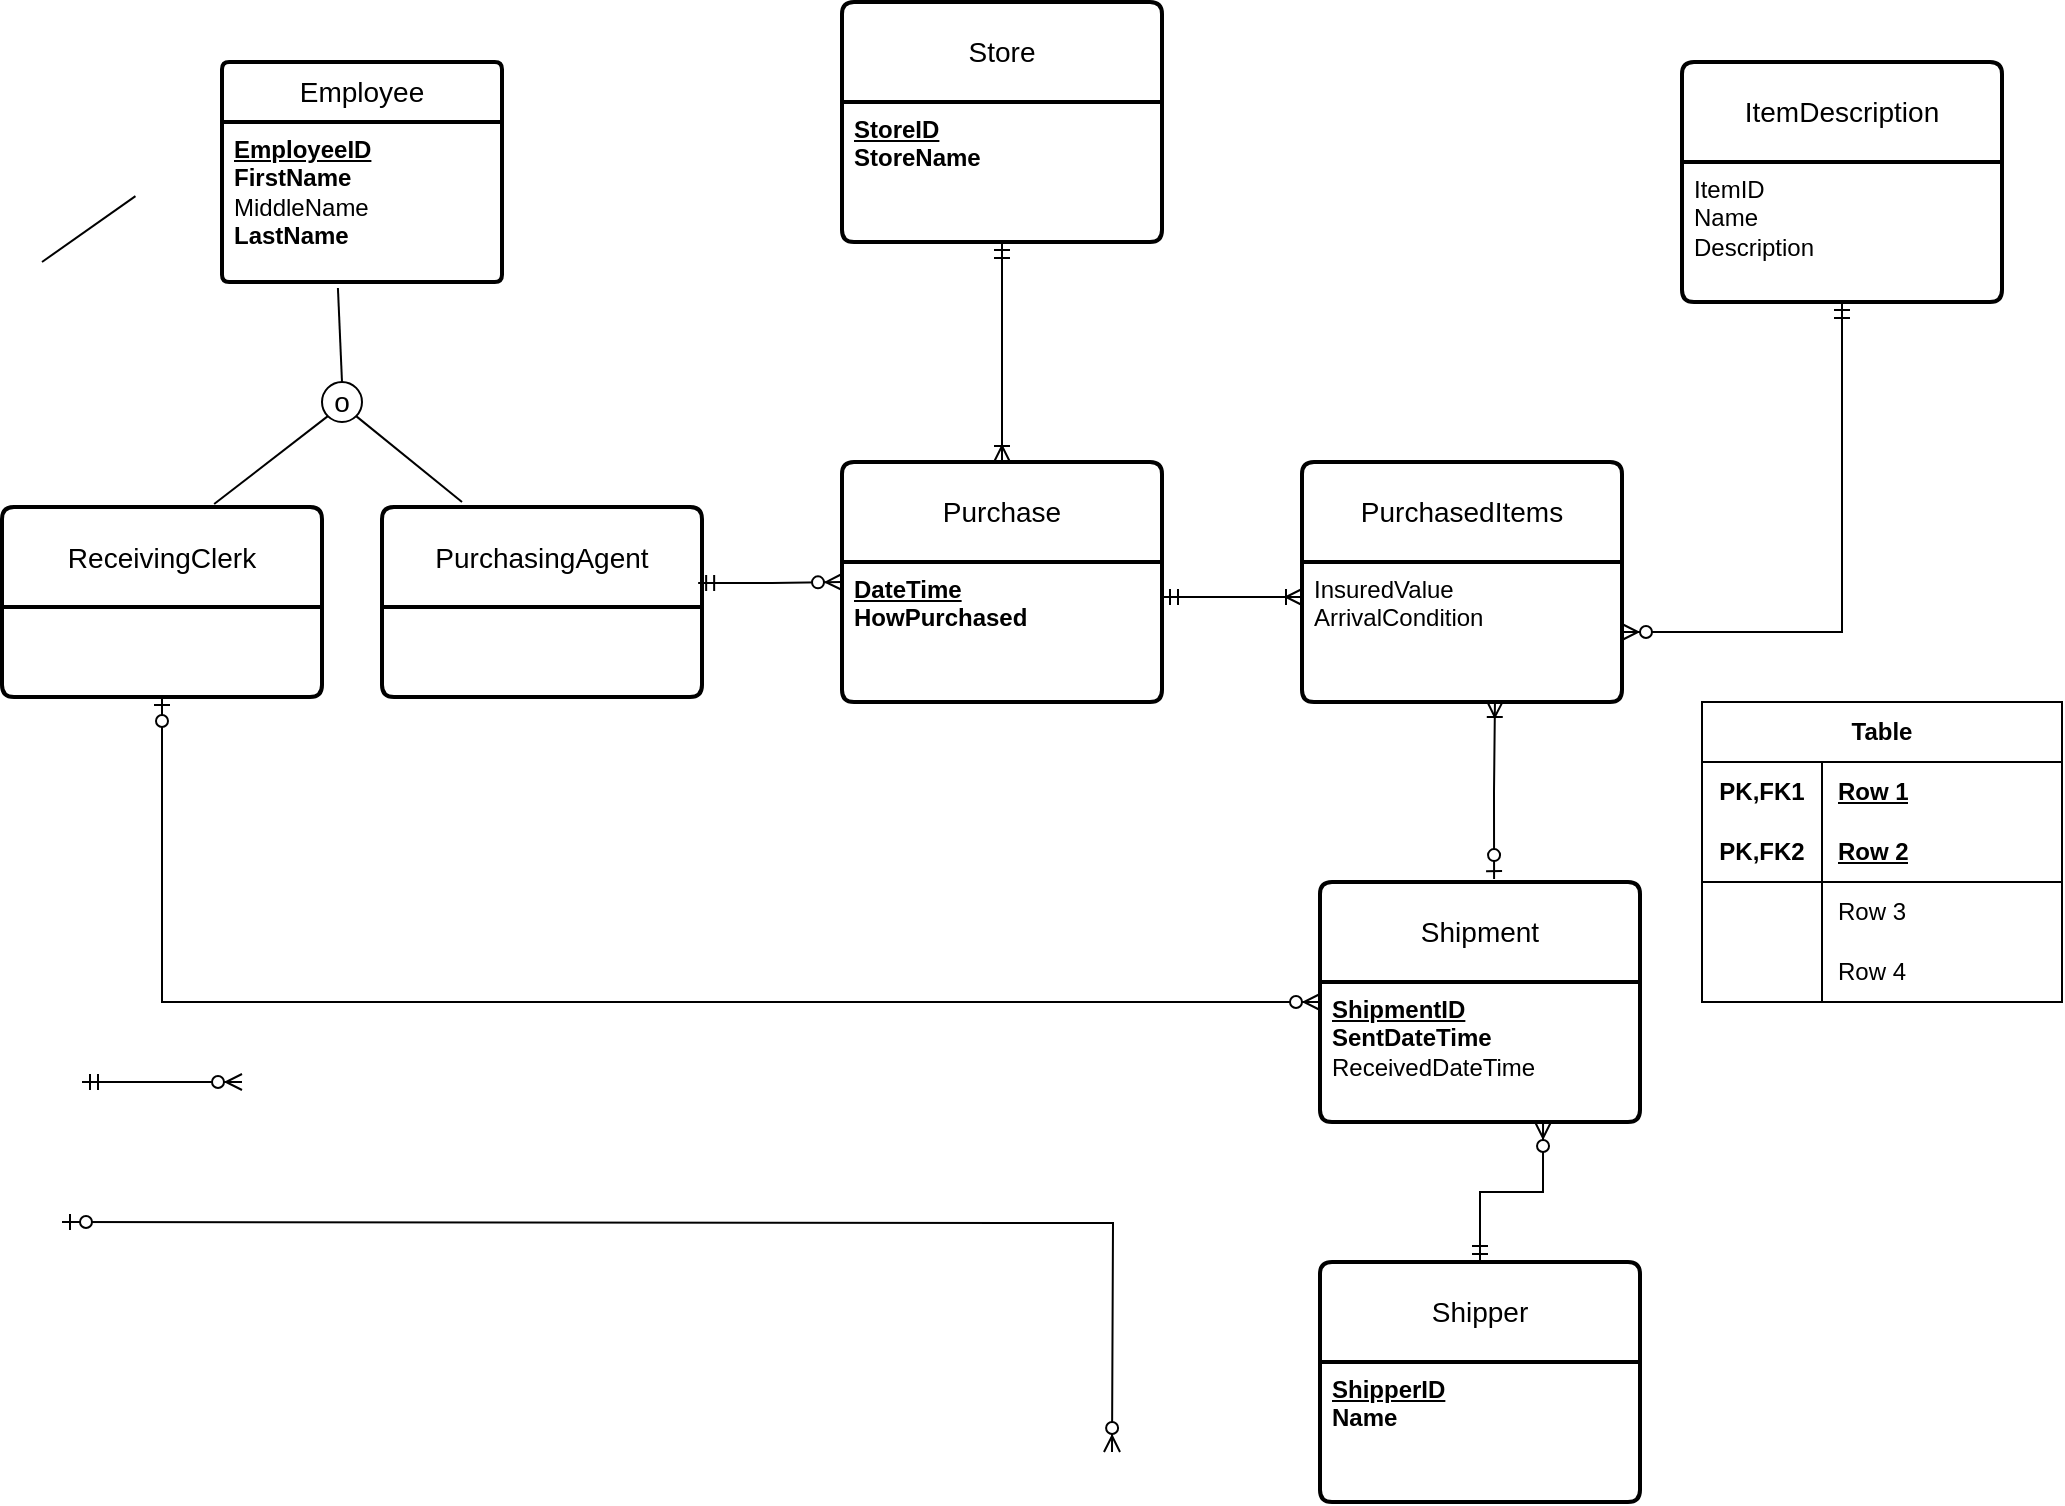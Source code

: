 <mxfile version="28.1.2">
  <diagram id="R2lEEEUBdFMjLlhIrx00" name="Page-1">
    <mxGraphModel dx="1426" dy="842" grid="1" gridSize="10" guides="1" tooltips="1" connect="1" arrows="1" fold="1" page="1" pageScale="1" pageWidth="1100" pageHeight="850" math="0" shadow="0" extFonts="Permanent Marker^https://fonts.googleapis.com/css?family=Permanent+Marker">
      <root>
        <mxCell id="0" />
        <mxCell id="1" parent="0" />
        <mxCell id="vzbkokzW9OhZs7EU4rUA-9" value="Employee" style="swimlane;childLayout=stackLayout;horizontal=1;startSize=30;horizontalStack=0;rounded=1;fontSize=14;fontStyle=0;strokeWidth=2;resizeParent=0;resizeLast=1;shadow=0;dashed=0;align=center;arcSize=4;whiteSpace=wrap;html=1;" parent="1" vertex="1">
          <mxGeometry x="150" y="90" width="140" height="110" as="geometry" />
        </mxCell>
        <mxCell id="vzbkokzW9OhZs7EU4rUA-10" value="&lt;b&gt;&lt;u&gt;EmployeeID&lt;/u&gt;&lt;/b&gt;&lt;div&gt;&lt;b&gt;FirstName&lt;/b&gt;&lt;/div&gt;&lt;div&gt;MiddleName&lt;/div&gt;&lt;div&gt;&lt;b&gt;LastName&lt;/b&gt;&lt;/div&gt;" style="align=left;strokeColor=none;fillColor=none;spacingLeft=4;fontSize=12;verticalAlign=top;resizable=0;rotatable=0;part=1;html=1;" parent="vzbkokzW9OhZs7EU4rUA-9" vertex="1">
          <mxGeometry y="30" width="140" height="80" as="geometry" />
        </mxCell>
        <mxCell id="vzbkokzW9OhZs7EU4rUA-14" value="o" style="ellipse;whiteSpace=wrap;html=1;aspect=fixed;fontSize=14;" parent="1" vertex="1">
          <mxGeometry x="200" y="250" width="20" height="20" as="geometry" />
        </mxCell>
        <mxCell id="vzbkokzW9OhZs7EU4rUA-18" style="rounded=0;orthogonalLoop=1;jettySize=auto;html=1;exitX=0;exitY=1;exitDx=0;exitDy=0;entryX=0.663;entryY=0;entryDx=0;entryDy=0;endArrow=none;endFill=0;entryPerimeter=0;" parent="1" edge="1">
          <mxGeometry relative="1" as="geometry">
            <mxPoint x="106.739" y="157.071" as="sourcePoint" />
            <mxPoint x="60.0" y="190" as="targetPoint" />
          </mxGeometry>
        </mxCell>
        <mxCell id="vzbkokzW9OhZs7EU4rUA-32" value="" style="edgeStyle=entityRelationEdgeStyle;fontSize=12;html=1;endArrow=ERzeroToMany;startArrow=ERmandOne;rounded=0;exitX=1;exitY=0.5;exitDx=0;exitDy=0;" parent="1" edge="1">
          <mxGeometry width="100" height="100" relative="1" as="geometry">
            <mxPoint x="80" y="600" as="sourcePoint" />
            <mxPoint x="160" y="600" as="targetPoint" />
          </mxGeometry>
        </mxCell>
        <mxCell id="vzbkokzW9OhZs7EU4rUA-43" value="" style="edgeStyle=orthogonalEdgeStyle;fontSize=12;html=1;endArrow=ERzeroToMany;startArrow=ERzeroToOne;rounded=0;entryX=0;entryY=0.25;entryDx=0;entryDy=0;exitX=0.5;exitY=1;exitDx=0;exitDy=0;" parent="1" edge="1">
          <mxGeometry width="100" height="100" relative="1" as="geometry">
            <mxPoint x="70" y="670" as="sourcePoint" />
            <mxPoint x="595" y="785" as="targetPoint" />
          </mxGeometry>
        </mxCell>
        <mxCell id="mWruXcR5xDQiqIwuWcMd-1" value="PurchasingAgent" style="swimlane;childLayout=stackLayout;horizontal=1;startSize=50;horizontalStack=0;rounded=1;fontSize=14;fontStyle=0;strokeWidth=2;resizeParent=0;resizeLast=1;shadow=0;dashed=0;align=center;arcSize=4;whiteSpace=wrap;html=1;" vertex="1" parent="1">
          <mxGeometry x="230" y="312.5" width="160" height="95" as="geometry" />
        </mxCell>
        <mxCell id="mWruXcR5xDQiqIwuWcMd-3" value="Store" style="swimlane;childLayout=stackLayout;horizontal=1;startSize=50;horizontalStack=0;rounded=1;fontSize=14;fontStyle=0;strokeWidth=2;resizeParent=0;resizeLast=1;shadow=0;dashed=0;align=center;arcSize=4;whiteSpace=wrap;html=1;" vertex="1" parent="1">
          <mxGeometry x="460" y="60" width="160" height="120" as="geometry" />
        </mxCell>
        <mxCell id="mWruXcR5xDQiqIwuWcMd-4" value="&lt;b&gt;&lt;u&gt;StoreID&lt;/u&gt;&lt;/b&gt;&lt;div&gt;&lt;b&gt;StoreName&lt;/b&gt;&lt;/div&gt;" style="align=left;strokeColor=none;fillColor=none;spacingLeft=4;spacingRight=4;fontSize=12;verticalAlign=top;resizable=0;rotatable=0;part=1;html=1;whiteSpace=wrap;" vertex="1" parent="mWruXcR5xDQiqIwuWcMd-3">
          <mxGeometry y="50" width="160" height="70" as="geometry" />
        </mxCell>
        <mxCell id="mWruXcR5xDQiqIwuWcMd-5" value="PurchasedItems" style="swimlane;childLayout=stackLayout;horizontal=1;startSize=50;horizontalStack=0;rounded=1;fontSize=14;fontStyle=0;strokeWidth=2;resizeParent=0;resizeLast=1;shadow=0;dashed=0;align=center;arcSize=4;whiteSpace=wrap;html=1;" vertex="1" parent="1">
          <mxGeometry x="690" y="290" width="160" height="120" as="geometry" />
        </mxCell>
        <mxCell id="mWruXcR5xDQiqIwuWcMd-6" value="&lt;div&gt;&lt;span style=&quot;background-color: transparent; color: light-dark(rgb(0, 0, 0), rgb(255, 255, 255));&quot;&gt;InsuredValue&lt;/span&gt;&lt;/div&gt;&lt;div&gt;ArrivalCondition&lt;/div&gt;" style="align=left;strokeColor=none;fillColor=none;spacingLeft=4;spacingRight=4;fontSize=12;verticalAlign=top;resizable=0;rotatable=0;part=1;html=1;whiteSpace=wrap;" vertex="1" parent="mWruXcR5xDQiqIwuWcMd-5">
          <mxGeometry y="50" width="160" height="70" as="geometry" />
        </mxCell>
        <mxCell id="mWruXcR5xDQiqIwuWcMd-7" value="Purchase" style="swimlane;childLayout=stackLayout;horizontal=1;startSize=50;horizontalStack=0;rounded=1;fontSize=14;fontStyle=0;strokeWidth=2;resizeParent=0;resizeLast=1;shadow=0;dashed=0;align=center;arcSize=4;whiteSpace=wrap;html=1;" vertex="1" parent="1">
          <mxGeometry x="460" y="290" width="160" height="120" as="geometry" />
        </mxCell>
        <mxCell id="mWruXcR5xDQiqIwuWcMd-8" value="&lt;b&gt;&lt;u&gt;DateTime&lt;/u&gt;&lt;/b&gt;&lt;div&gt;&lt;b&gt;HowPurchased&lt;/b&gt;&lt;/div&gt;" style="align=left;strokeColor=none;fillColor=none;spacingLeft=4;spacingRight=4;fontSize=12;verticalAlign=top;resizable=0;rotatable=0;part=1;html=1;whiteSpace=wrap;" vertex="1" parent="mWruXcR5xDQiqIwuWcMd-7">
          <mxGeometry y="50" width="160" height="70" as="geometry" />
        </mxCell>
        <mxCell id="mWruXcR5xDQiqIwuWcMd-9" value="" style="edgeStyle=orthogonalEdgeStyle;fontSize=12;html=1;endArrow=ERzeroToMany;startArrow=ERmandOne;rounded=0;exitX=0.988;exitY=0.4;exitDx=0;exitDy=0;exitPerimeter=0;entryX=0;entryY=0.5;entryDx=0;entryDy=0;" edge="1" parent="1" source="mWruXcR5xDQiqIwuWcMd-1" target="mWruXcR5xDQiqIwuWcMd-7">
          <mxGeometry width="100" height="100" relative="1" as="geometry">
            <mxPoint x="330" y="590" as="sourcePoint" />
            <mxPoint x="430" y="490" as="targetPoint" />
          </mxGeometry>
        </mxCell>
        <mxCell id="mWruXcR5xDQiqIwuWcMd-10" value="" style="edgeStyle=orthogonalEdgeStyle;fontSize=12;html=1;endArrow=ERoneToMany;startArrow=ERmandOne;rounded=0;exitX=0.5;exitY=1;exitDx=0;exitDy=0;entryX=0.5;entryY=0;entryDx=0;entryDy=0;" edge="1" parent="1" source="mWruXcR5xDQiqIwuWcMd-4" target="mWruXcR5xDQiqIwuWcMd-7">
          <mxGeometry width="100" height="100" relative="1" as="geometry">
            <mxPoint x="640" y="110" as="sourcePoint" />
            <mxPoint x="800" y="90" as="targetPoint" />
          </mxGeometry>
        </mxCell>
        <mxCell id="mWruXcR5xDQiqIwuWcMd-11" value="" style="edgeStyle=entityRelationEdgeStyle;fontSize=12;html=1;endArrow=ERoneToMany;startArrow=ERmandOne;rounded=0;exitX=1;exitY=0.25;exitDx=0;exitDy=0;entryX=0;entryY=0.25;entryDx=0;entryDy=0;" edge="1" parent="1" source="mWruXcR5xDQiqIwuWcMd-8" target="mWruXcR5xDQiqIwuWcMd-6">
          <mxGeometry width="100" height="100" relative="1" as="geometry">
            <mxPoint x="640" y="580" as="sourcePoint" />
            <mxPoint x="740" y="480" as="targetPoint" />
          </mxGeometry>
        </mxCell>
        <mxCell id="mWruXcR5xDQiqIwuWcMd-12" value="ItemDescription" style="swimlane;childLayout=stackLayout;horizontal=1;startSize=50;horizontalStack=0;rounded=1;fontSize=14;fontStyle=0;strokeWidth=2;resizeParent=0;resizeLast=1;shadow=0;dashed=0;align=center;arcSize=4;whiteSpace=wrap;html=1;" vertex="1" parent="1">
          <mxGeometry x="880" y="90" width="160" height="120" as="geometry" />
        </mxCell>
        <mxCell id="mWruXcR5xDQiqIwuWcMd-13" value="ItemID&lt;div&gt;Name&lt;/div&gt;&lt;div&gt;Description&lt;/div&gt;" style="align=left;strokeColor=none;fillColor=none;spacingLeft=4;spacingRight=4;fontSize=12;verticalAlign=top;resizable=0;rotatable=0;part=1;html=1;whiteSpace=wrap;" vertex="1" parent="mWruXcR5xDQiqIwuWcMd-12">
          <mxGeometry y="50" width="160" height="70" as="geometry" />
        </mxCell>
        <mxCell id="mWruXcR5xDQiqIwuWcMd-14" value="" style="edgeStyle=orthogonalEdgeStyle;fontSize=12;html=1;endArrow=ERzeroToMany;startArrow=ERmandOne;rounded=0;exitX=0.5;exitY=1;exitDx=0;exitDy=0;entryX=1;entryY=0.5;entryDx=0;entryDy=0;" edge="1" parent="1" source="mWruXcR5xDQiqIwuWcMd-13" target="mWruXcR5xDQiqIwuWcMd-6">
          <mxGeometry width="100" height="100" relative="1" as="geometry">
            <mxPoint x="850" y="560" as="sourcePoint" />
            <mxPoint x="950" y="460" as="targetPoint" />
          </mxGeometry>
        </mxCell>
        <mxCell id="mWruXcR5xDQiqIwuWcMd-15" value="Shipment" style="swimlane;childLayout=stackLayout;horizontal=1;startSize=50;horizontalStack=0;rounded=1;fontSize=14;fontStyle=0;strokeWidth=2;resizeParent=0;resizeLast=1;shadow=0;dashed=0;align=center;arcSize=4;whiteSpace=wrap;html=1;" vertex="1" parent="1">
          <mxGeometry x="699" y="500" width="160" height="120" as="geometry" />
        </mxCell>
        <mxCell id="mWruXcR5xDQiqIwuWcMd-16" value="&lt;b&gt;&lt;u&gt;ShipmentID&lt;/u&gt;&lt;/b&gt;&lt;div&gt;&lt;b&gt;SentDateTime&lt;/b&gt;&lt;/div&gt;&lt;div&gt;ReceivedDateTime&lt;/div&gt;" style="align=left;strokeColor=none;fillColor=none;spacingLeft=4;spacingRight=4;fontSize=12;verticalAlign=top;resizable=0;rotatable=0;part=1;html=1;whiteSpace=wrap;" vertex="1" parent="mWruXcR5xDQiqIwuWcMd-15">
          <mxGeometry y="50" width="160" height="70" as="geometry" />
        </mxCell>
        <mxCell id="mWruXcR5xDQiqIwuWcMd-17" value="" style="edgeStyle=orthogonalEdgeStyle;fontSize=12;html=1;endArrow=ERoneToMany;startArrow=ERzeroToOne;rounded=0;exitX=0.544;exitY=-0.012;exitDx=0;exitDy=0;exitPerimeter=0;entryX=0.603;entryY=0.993;entryDx=0;entryDy=0;entryPerimeter=0;" edge="1" parent="1" source="mWruXcR5xDQiqIwuWcMd-15" target="mWruXcR5xDQiqIwuWcMd-6">
          <mxGeometry width="100" height="100" relative="1" as="geometry">
            <mxPoint x="890" y="610" as="sourcePoint" />
            <mxPoint x="990" y="510" as="targetPoint" />
          </mxGeometry>
        </mxCell>
        <mxCell id="mWruXcR5xDQiqIwuWcMd-18" value="Shipper" style="swimlane;childLayout=stackLayout;horizontal=1;startSize=50;horizontalStack=0;rounded=1;fontSize=14;fontStyle=0;strokeWidth=2;resizeParent=0;resizeLast=1;shadow=0;dashed=0;align=center;arcSize=4;whiteSpace=wrap;html=1;" vertex="1" parent="1">
          <mxGeometry x="699" y="690" width="160" height="120" as="geometry" />
        </mxCell>
        <mxCell id="mWruXcR5xDQiqIwuWcMd-19" value="&lt;b&gt;&lt;u&gt;ShipperID&lt;/u&gt;&lt;/b&gt;&lt;div&gt;&lt;b&gt;Name&lt;/b&gt;&lt;/div&gt;" style="align=left;strokeColor=none;fillColor=none;spacingLeft=4;spacingRight=4;fontSize=12;verticalAlign=top;resizable=0;rotatable=0;part=1;html=1;whiteSpace=wrap;" vertex="1" parent="mWruXcR5xDQiqIwuWcMd-18">
          <mxGeometry y="50" width="160" height="70" as="geometry" />
        </mxCell>
        <mxCell id="mWruXcR5xDQiqIwuWcMd-20" value="" style="edgeStyle=orthogonalEdgeStyle;fontSize=12;html=1;endArrow=ERzeroToMany;startArrow=ERmandOne;rounded=0;exitX=0.5;exitY=0;exitDx=0;exitDy=0;entryX=0.697;entryY=1;entryDx=0;entryDy=0;entryPerimeter=0;" edge="1" parent="1" source="mWruXcR5xDQiqIwuWcMd-18" target="mWruXcR5xDQiqIwuWcMd-16">
          <mxGeometry width="100" height="100" relative="1" as="geometry">
            <mxPoint x="920" y="680" as="sourcePoint" />
            <mxPoint x="1020" y="580" as="targetPoint" />
          </mxGeometry>
        </mxCell>
        <mxCell id="mWruXcR5xDQiqIwuWcMd-21" value="ReceivingClerk" style="swimlane;childLayout=stackLayout;horizontal=1;startSize=50;horizontalStack=0;rounded=1;fontSize=14;fontStyle=0;strokeWidth=2;resizeParent=0;resizeLast=1;shadow=0;dashed=0;align=center;arcSize=4;whiteSpace=wrap;html=1;" vertex="1" parent="1">
          <mxGeometry x="40" y="312.5" width="160" height="95" as="geometry" />
        </mxCell>
        <mxCell id="mWruXcR5xDQiqIwuWcMd-22" value="" style="edgeStyle=orthogonalEdgeStyle;fontSize=12;html=1;endArrow=ERzeroToMany;startArrow=ERzeroToOne;rounded=0;exitX=0.5;exitY=1;exitDx=0;exitDy=0;entryX=0;entryY=0.5;entryDx=0;entryDy=0;" edge="1" parent="1" source="mWruXcR5xDQiqIwuWcMd-21" target="mWruXcR5xDQiqIwuWcMd-15">
          <mxGeometry width="100" height="100" relative="1" as="geometry">
            <mxPoint x="280" y="590" as="sourcePoint" />
            <mxPoint x="380" y="490" as="targetPoint" />
          </mxGeometry>
        </mxCell>
        <mxCell id="mWruXcR5xDQiqIwuWcMd-24" value="" style="endArrow=none;html=1;rounded=0;exitX=0.414;exitY=1.038;exitDx=0;exitDy=0;exitPerimeter=0;entryX=0.5;entryY=0;entryDx=0;entryDy=0;" edge="1" parent="1" source="vzbkokzW9OhZs7EU4rUA-10" target="vzbkokzW9OhZs7EU4rUA-14">
          <mxGeometry relative="1" as="geometry">
            <mxPoint x="200" y="240" as="sourcePoint" />
            <mxPoint x="360" y="240" as="targetPoint" />
          </mxGeometry>
        </mxCell>
        <mxCell id="mWruXcR5xDQiqIwuWcMd-25" value="" style="endArrow=none;html=1;rounded=0;exitX=1;exitY=1;exitDx=0;exitDy=0;" edge="1" parent="1" source="vzbkokzW9OhZs7EU4rUA-14">
          <mxGeometry relative="1" as="geometry">
            <mxPoint x="310" y="240" as="sourcePoint" />
            <mxPoint x="270" y="310" as="targetPoint" />
          </mxGeometry>
        </mxCell>
        <mxCell id="mWruXcR5xDQiqIwuWcMd-26" value="" style="endArrow=none;html=1;rounded=0;exitX=0;exitY=1;exitDx=0;exitDy=0;entryX=0.663;entryY=-0.016;entryDx=0;entryDy=0;entryPerimeter=0;" edge="1" parent="1" source="vzbkokzW9OhZs7EU4rUA-14" target="mWruXcR5xDQiqIwuWcMd-21">
          <mxGeometry relative="1" as="geometry">
            <mxPoint x="310" y="210" as="sourcePoint" />
            <mxPoint x="312" y="257" as="targetPoint" />
          </mxGeometry>
        </mxCell>
        <mxCell id="mWruXcR5xDQiqIwuWcMd-27" value="Table" style="shape=table;startSize=30;container=1;collapsible=1;childLayout=tableLayout;fixedRows=1;rowLines=0;fontStyle=1;align=center;resizeLast=1;html=1;whiteSpace=wrap;" vertex="1" parent="1">
          <mxGeometry x="890" y="410" width="180" height="150" as="geometry" />
        </mxCell>
        <mxCell id="mWruXcR5xDQiqIwuWcMd-28" value="" style="shape=tableRow;horizontal=0;startSize=0;swimlaneHead=0;swimlaneBody=0;fillColor=none;collapsible=0;dropTarget=0;points=[[0,0.5],[1,0.5]];portConstraint=eastwest;top=0;left=0;right=0;bottom=0;html=1;" vertex="1" parent="mWruXcR5xDQiqIwuWcMd-27">
          <mxGeometry y="30" width="180" height="30" as="geometry" />
        </mxCell>
        <mxCell id="mWruXcR5xDQiqIwuWcMd-29" value="PK,FK1" style="shape=partialRectangle;connectable=0;fillColor=none;top=0;left=0;bottom=0;right=0;fontStyle=1;overflow=hidden;html=1;whiteSpace=wrap;" vertex="1" parent="mWruXcR5xDQiqIwuWcMd-28">
          <mxGeometry width="60" height="30" as="geometry">
            <mxRectangle width="60" height="30" as="alternateBounds" />
          </mxGeometry>
        </mxCell>
        <mxCell id="mWruXcR5xDQiqIwuWcMd-30" value="Row 1" style="shape=partialRectangle;connectable=0;fillColor=none;top=0;left=0;bottom=0;right=0;align=left;spacingLeft=6;fontStyle=5;overflow=hidden;html=1;whiteSpace=wrap;" vertex="1" parent="mWruXcR5xDQiqIwuWcMd-28">
          <mxGeometry x="60" width="120" height="30" as="geometry">
            <mxRectangle width="120" height="30" as="alternateBounds" />
          </mxGeometry>
        </mxCell>
        <mxCell id="mWruXcR5xDQiqIwuWcMd-31" value="" style="shape=tableRow;horizontal=0;startSize=0;swimlaneHead=0;swimlaneBody=0;fillColor=none;collapsible=0;dropTarget=0;points=[[0,0.5],[1,0.5]];portConstraint=eastwest;top=0;left=0;right=0;bottom=1;html=1;" vertex="1" parent="mWruXcR5xDQiqIwuWcMd-27">
          <mxGeometry y="60" width="180" height="30" as="geometry" />
        </mxCell>
        <mxCell id="mWruXcR5xDQiqIwuWcMd-32" value="PK,FK2" style="shape=partialRectangle;connectable=0;fillColor=none;top=0;left=0;bottom=0;right=0;fontStyle=1;overflow=hidden;html=1;whiteSpace=wrap;" vertex="1" parent="mWruXcR5xDQiqIwuWcMd-31">
          <mxGeometry width="60" height="30" as="geometry">
            <mxRectangle width="60" height="30" as="alternateBounds" />
          </mxGeometry>
        </mxCell>
        <mxCell id="mWruXcR5xDQiqIwuWcMd-33" value="Row 2" style="shape=partialRectangle;connectable=0;fillColor=none;top=0;left=0;bottom=0;right=0;align=left;spacingLeft=6;fontStyle=5;overflow=hidden;html=1;whiteSpace=wrap;" vertex="1" parent="mWruXcR5xDQiqIwuWcMd-31">
          <mxGeometry x="60" width="120" height="30" as="geometry">
            <mxRectangle width="120" height="30" as="alternateBounds" />
          </mxGeometry>
        </mxCell>
        <mxCell id="mWruXcR5xDQiqIwuWcMd-34" value="" style="shape=tableRow;horizontal=0;startSize=0;swimlaneHead=0;swimlaneBody=0;fillColor=none;collapsible=0;dropTarget=0;points=[[0,0.5],[1,0.5]];portConstraint=eastwest;top=0;left=0;right=0;bottom=0;html=1;" vertex="1" parent="mWruXcR5xDQiqIwuWcMd-27">
          <mxGeometry y="90" width="180" height="30" as="geometry" />
        </mxCell>
        <mxCell id="mWruXcR5xDQiqIwuWcMd-35" value="" style="shape=partialRectangle;connectable=0;fillColor=none;top=0;left=0;bottom=0;right=0;editable=1;overflow=hidden;html=1;whiteSpace=wrap;" vertex="1" parent="mWruXcR5xDQiqIwuWcMd-34">
          <mxGeometry width="60" height="30" as="geometry">
            <mxRectangle width="60" height="30" as="alternateBounds" />
          </mxGeometry>
        </mxCell>
        <mxCell id="mWruXcR5xDQiqIwuWcMd-36" value="Row 3" style="shape=partialRectangle;connectable=0;fillColor=none;top=0;left=0;bottom=0;right=0;align=left;spacingLeft=6;overflow=hidden;html=1;whiteSpace=wrap;" vertex="1" parent="mWruXcR5xDQiqIwuWcMd-34">
          <mxGeometry x="60" width="120" height="30" as="geometry">
            <mxRectangle width="120" height="30" as="alternateBounds" />
          </mxGeometry>
        </mxCell>
        <mxCell id="mWruXcR5xDQiqIwuWcMd-37" value="" style="shape=tableRow;horizontal=0;startSize=0;swimlaneHead=0;swimlaneBody=0;fillColor=none;collapsible=0;dropTarget=0;points=[[0,0.5],[1,0.5]];portConstraint=eastwest;top=0;left=0;right=0;bottom=0;html=1;" vertex="1" parent="mWruXcR5xDQiqIwuWcMd-27">
          <mxGeometry y="120" width="180" height="30" as="geometry" />
        </mxCell>
        <mxCell id="mWruXcR5xDQiqIwuWcMd-38" value="" style="shape=partialRectangle;connectable=0;fillColor=none;top=0;left=0;bottom=0;right=0;editable=1;overflow=hidden;html=1;whiteSpace=wrap;" vertex="1" parent="mWruXcR5xDQiqIwuWcMd-37">
          <mxGeometry width="60" height="30" as="geometry">
            <mxRectangle width="60" height="30" as="alternateBounds" />
          </mxGeometry>
        </mxCell>
        <mxCell id="mWruXcR5xDQiqIwuWcMd-39" value="Row 4" style="shape=partialRectangle;connectable=0;fillColor=none;top=0;left=0;bottom=0;right=0;align=left;spacingLeft=6;overflow=hidden;html=1;whiteSpace=wrap;" vertex="1" parent="mWruXcR5xDQiqIwuWcMd-37">
          <mxGeometry x="60" width="120" height="30" as="geometry">
            <mxRectangle width="120" height="30" as="alternateBounds" />
          </mxGeometry>
        </mxCell>
      </root>
    </mxGraphModel>
  </diagram>
</mxfile>
